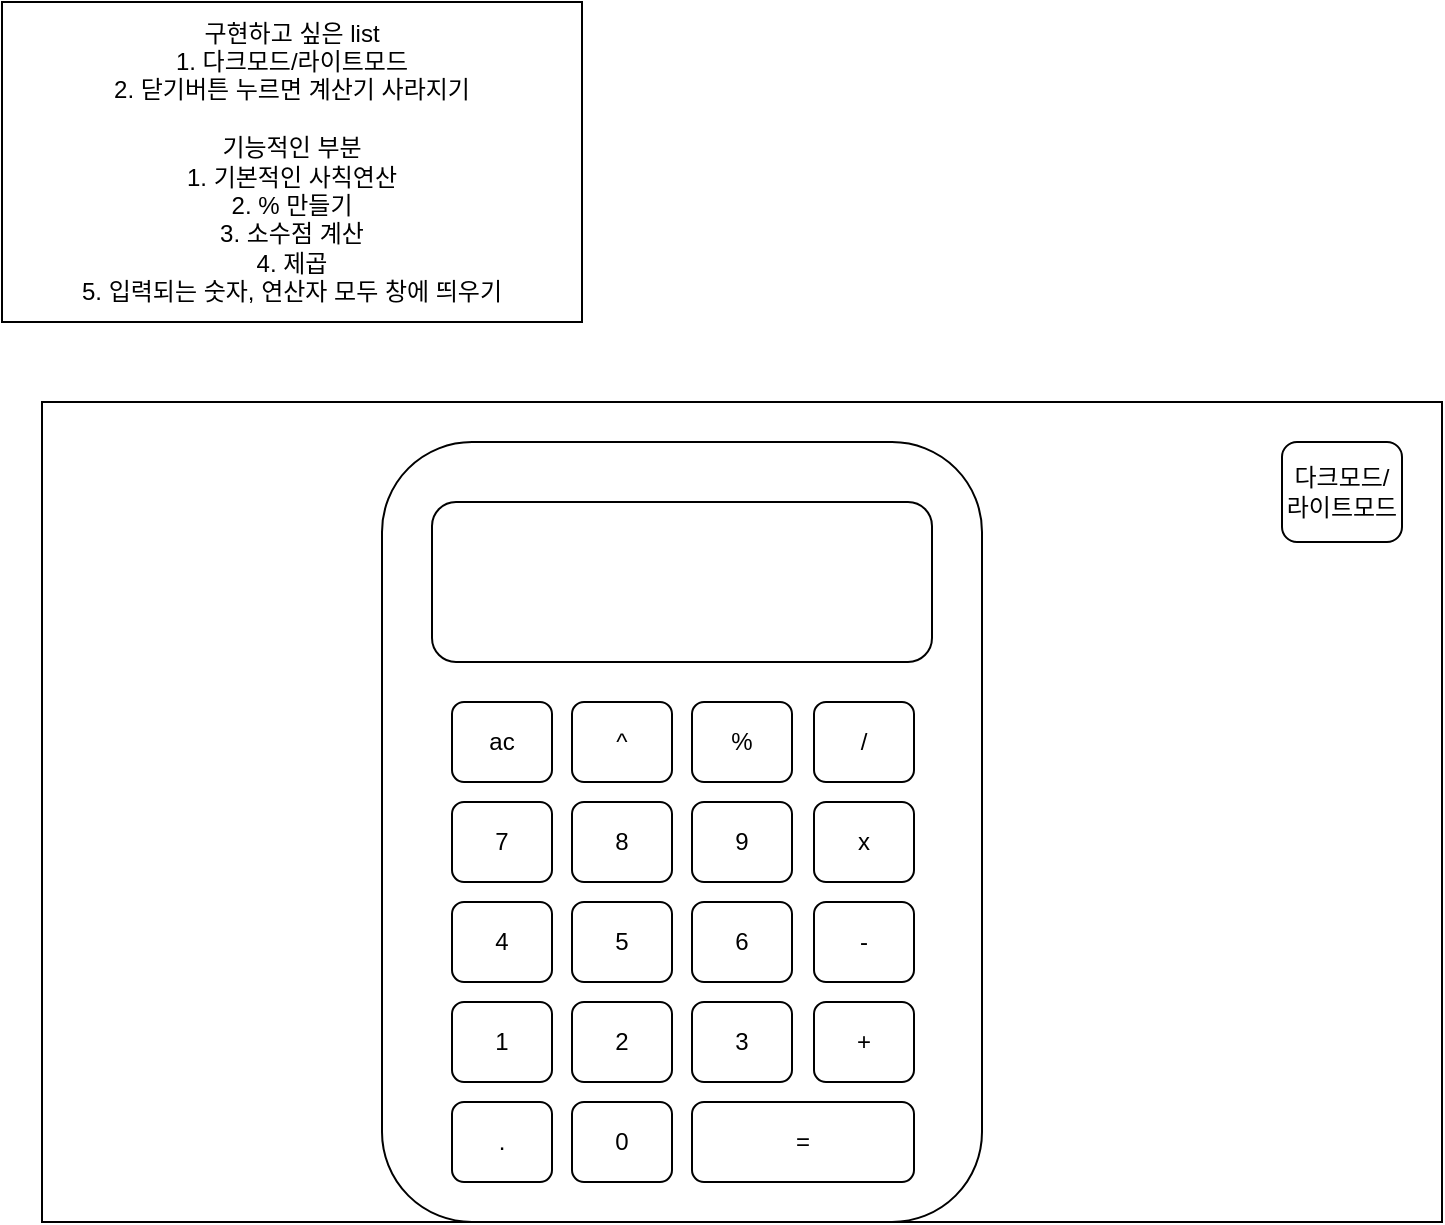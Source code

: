 <mxfile version="20.7.4" type="device"><diagram id="OGSdhLpPDJJuA_XQv2mC" name="페이지-1"><mxGraphModel dx="954" dy="603" grid="1" gridSize="10" guides="1" tooltips="1" connect="1" arrows="1" fold="1" page="1" pageScale="1" pageWidth="827" pageHeight="1169" math="0" shadow="0"><root><mxCell id="0"/><mxCell id="1" parent="0"/><mxCell id="q9xqtOLDGJOCMJ9Iob-k-1" value="구현하고 싶은 list&lt;br&gt;1. 다크모드/라이트모드&lt;br&gt;2. 닫기버튼 누르면 계산기 사라지기&lt;br&gt;&lt;br&gt;기능적인 부분&lt;br&gt;1. 기본적인 사칙연산&lt;br&gt;2. % 만들기&lt;br&gt;3. 소수점 계산&lt;br&gt;4. 제곱&lt;br&gt;5. 입력되는 숫자, 연산자 모두 창에 띄우기" style="rounded=0;whiteSpace=wrap;html=1;" parent="1" vertex="1"><mxGeometry x="10" y="10" width="290" height="160" as="geometry"/></mxCell><mxCell id="j1kUH0xYcKKH19Sj9QGW-1" value="" style="rounded=0;whiteSpace=wrap;html=1;" parent="1" vertex="1"><mxGeometry x="30" y="210" width="700" height="410" as="geometry"/></mxCell><mxCell id="j1kUH0xYcKKH19Sj9QGW-2" value="계산기 몸통" style="rounded=1;whiteSpace=wrap;html=1;" parent="1" vertex="1"><mxGeometry x="310" y="290" width="180" height="250" as="geometry"/></mxCell><mxCell id="j1kUH0xYcKKH19Sj9QGW-4" value="다크모드/&lt;br&gt;라이트모드" style="rounded=1;whiteSpace=wrap;html=1;" parent="1" vertex="1"><mxGeometry x="650" y="230" width="60" height="50" as="geometry"/></mxCell><mxCell id="j1kUH0xYcKKH19Sj9QGW-5" value="" style="rounded=1;whiteSpace=wrap;html=1;" parent="1" vertex="1"><mxGeometry x="200" y="230" width="300" height="390" as="geometry"/></mxCell><mxCell id="j1kUH0xYcKKH19Sj9QGW-6" value="" style="rounded=1;whiteSpace=wrap;html=1;" parent="1" vertex="1"><mxGeometry x="225" y="260" width="250" height="80" as="geometry"/></mxCell><mxCell id="j1kUH0xYcKKH19Sj9QGW-7" value="7" style="rounded=1;whiteSpace=wrap;html=1;" parent="1" vertex="1"><mxGeometry x="235" y="410" width="50" height="40" as="geometry"/></mxCell><mxCell id="j1kUH0xYcKKH19Sj9QGW-8" value="8" style="rounded=1;whiteSpace=wrap;html=1;" parent="1" vertex="1"><mxGeometry x="295" y="410" width="50" height="40" as="geometry"/></mxCell><mxCell id="j1kUH0xYcKKH19Sj9QGW-9" value="9" style="rounded=1;whiteSpace=wrap;html=1;" parent="1" vertex="1"><mxGeometry x="355" y="410" width="50" height="40" as="geometry"/></mxCell><mxCell id="j1kUH0xYcKKH19Sj9QGW-11" value="5" style="rounded=1;whiteSpace=wrap;html=1;" parent="1" vertex="1"><mxGeometry x="295" y="460" width="50" height="40" as="geometry"/></mxCell><mxCell id="j1kUH0xYcKKH19Sj9QGW-12" value="2" style="rounded=1;whiteSpace=wrap;html=1;" parent="1" vertex="1"><mxGeometry x="295" y="510" width="50" height="40" as="geometry"/></mxCell><mxCell id="j1kUH0xYcKKH19Sj9QGW-13" value="1" style="rounded=1;whiteSpace=wrap;html=1;" parent="1" vertex="1"><mxGeometry x="235" y="510" width="50" height="40" as="geometry"/></mxCell><mxCell id="j1kUH0xYcKKH19Sj9QGW-14" value="3" style="rounded=1;whiteSpace=wrap;html=1;" parent="1" vertex="1"><mxGeometry x="355" y="510" width="50" height="40" as="geometry"/></mxCell><mxCell id="j1kUH0xYcKKH19Sj9QGW-15" value="4" style="rounded=1;whiteSpace=wrap;html=1;" parent="1" vertex="1"><mxGeometry x="235" y="460" width="50" height="40" as="geometry"/></mxCell><mxCell id="j1kUH0xYcKKH19Sj9QGW-16" value="0" style="rounded=1;whiteSpace=wrap;html=1;" parent="1" vertex="1"><mxGeometry x="295" y="560" width="50" height="40" as="geometry"/></mxCell><mxCell id="j1kUH0xYcKKH19Sj9QGW-17" value="6" style="rounded=1;whiteSpace=wrap;html=1;" parent="1" vertex="1"><mxGeometry x="355" y="460" width="50" height="40" as="geometry"/></mxCell><mxCell id="j1kUH0xYcKKH19Sj9QGW-20" value="." style="rounded=1;whiteSpace=wrap;html=1;" parent="1" vertex="1"><mxGeometry x="235" y="560" width="50" height="40" as="geometry"/></mxCell><mxCell id="j1kUH0xYcKKH19Sj9QGW-21" value="=" style="rounded=1;whiteSpace=wrap;html=1;" parent="1" vertex="1"><mxGeometry x="355" y="560" width="111" height="40" as="geometry"/></mxCell><mxCell id="j1kUH0xYcKKH19Sj9QGW-23" value="x" style="rounded=1;whiteSpace=wrap;html=1;" parent="1" vertex="1"><mxGeometry x="416" y="410" width="50" height="40" as="geometry"/></mxCell><mxCell id="j1kUH0xYcKKH19Sj9QGW-24" value="-" style="rounded=1;whiteSpace=wrap;html=1;" parent="1" vertex="1"><mxGeometry x="416" y="460" width="50" height="40" as="geometry"/></mxCell><mxCell id="j1kUH0xYcKKH19Sj9QGW-25" value="+" style="rounded=1;whiteSpace=wrap;html=1;" parent="1" vertex="1"><mxGeometry x="416" y="510" width="50" height="40" as="geometry"/></mxCell><mxCell id="j1kUH0xYcKKH19Sj9QGW-26" value="/" style="rounded=1;whiteSpace=wrap;html=1;" parent="1" vertex="1"><mxGeometry x="416" y="360" width="50" height="40" as="geometry"/></mxCell><mxCell id="j1kUH0xYcKKH19Sj9QGW-30" value="ac" style="rounded=1;whiteSpace=wrap;html=1;" parent="1" vertex="1"><mxGeometry x="235" y="360" width="50" height="40" as="geometry"/></mxCell><mxCell id="j1kUH0xYcKKH19Sj9QGW-31" value="^" style="rounded=1;whiteSpace=wrap;html=1;" parent="1" vertex="1"><mxGeometry x="295" y="360" width="50" height="40" as="geometry"/></mxCell><mxCell id="j1kUH0xYcKKH19Sj9QGW-32" value="%" style="rounded=1;whiteSpace=wrap;html=1;" parent="1" vertex="1"><mxGeometry x="355" y="360" width="50" height="40" as="geometry"/></mxCell></root></mxGraphModel></diagram></mxfile>